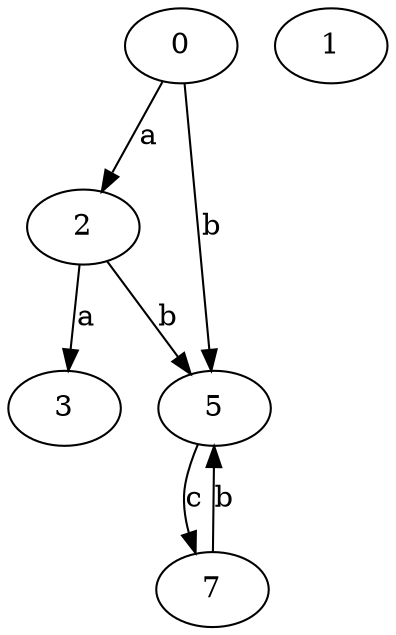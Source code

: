 strict digraph  {
0;
1;
2;
3;
5;
7;
0 -> 2  [label=a];
0 -> 5  [label=b];
2 -> 3  [label=a];
2 -> 5  [label=b];
5 -> 7  [label=c];
7 -> 5  [label=b];
}
